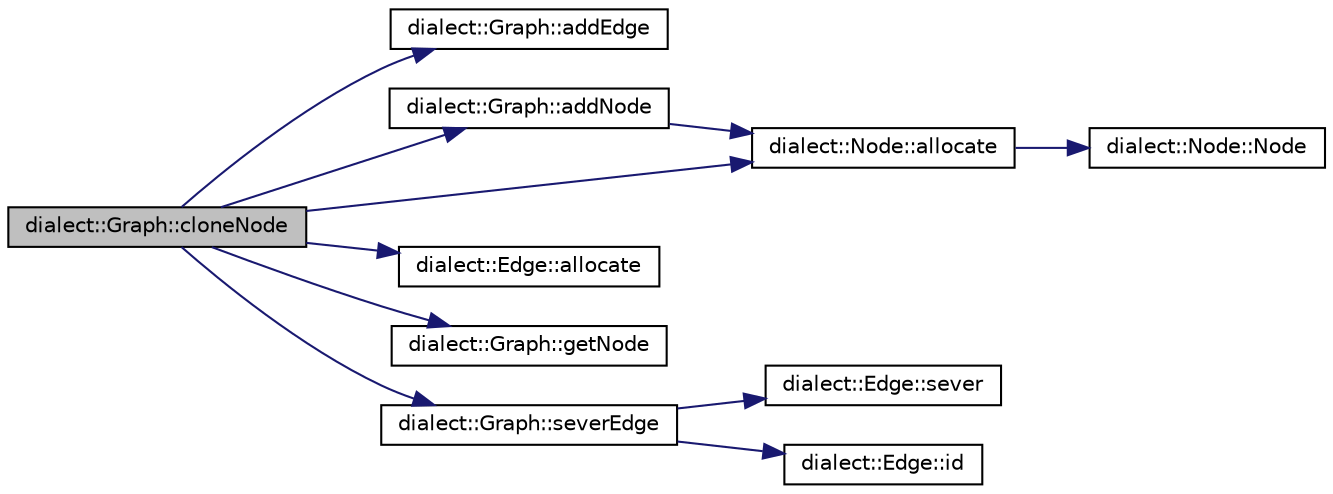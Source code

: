 digraph "dialect::Graph::cloneNode"
{
  edge [fontname="Helvetica",fontsize="10",labelfontname="Helvetica",labelfontsize="10"];
  node [fontname="Helvetica",fontsize="10",shape=record];
  rankdir="LR";
  Node62 [label="dialect::Graph::cloneNode",height=0.2,width=0.4,color="black", fillcolor="grey75", style="filled", fontcolor="black"];
  Node62 -> Node63 [color="midnightblue",fontsize="10",style="solid",fontname="Helvetica"];
  Node63 [label="dialect::Graph::addEdge",height=0.2,width=0.4,color="black", fillcolor="white", style="filled",URL="$classdialect_1_1Graph.html#a2793fc06c3a07f1a187a186527f36213",tooltip="Add an Edge to this Graph. "];
  Node62 -> Node64 [color="midnightblue",fontsize="10",style="solid",fontname="Helvetica"];
  Node64 [label="dialect::Graph::addNode",height=0.2,width=0.4,color="black", fillcolor="white", style="filled",URL="$classdialect_1_1Graph.html#ac4f60ee524a01495405b429e9206b013",tooltip="Add a new Node to this Graph. "];
  Node64 -> Node65 [color="midnightblue",fontsize="10",style="solid",fontname="Helvetica"];
  Node65 [label="dialect::Node::allocate",height=0.2,width=0.4,color="black", fillcolor="white", style="filled",URL="$classdialect_1_1Node.html#a933bc8b61c4b40f58c4ebddf1f208a30",tooltip="Factory function, to get a shared pointer to a Node allocated on the heap. We make the constructors p..."];
  Node65 -> Node66 [color="midnightblue",fontsize="10",style="solid",fontname="Helvetica"];
  Node66 [label="dialect::Node::Node",height=0.2,width=0.4,color="black", fillcolor="white", style="filled",URL="$classdialect_1_1Node.html#ad8f6657c4b7c7002a414fb9b1c2744f8",tooltip="Default constructor. "];
  Node62 -> Node65 [color="midnightblue",fontsize="10",style="solid",fontname="Helvetica"];
  Node62 -> Node67 [color="midnightblue",fontsize="10",style="solid",fontname="Helvetica"];
  Node67 [label="dialect::Edge::allocate",height=0.2,width=0.4,color="black", fillcolor="white", style="filled",URL="$classdialect_1_1Edge.html#a931e11b40e756c1c0c4cc84d64595182",tooltip="Factory function. "];
  Node62 -> Node68 [color="midnightblue",fontsize="10",style="solid",fontname="Helvetica"];
  Node68 [label="dialect::Graph::getNode",height=0.2,width=0.4,color="black", fillcolor="white", style="filled",URL="$classdialect_1_1Graph.html#a0adf4a0dc63a42b8196f3864d1d31e04",tooltip="Look up a Node by ID. "];
  Node62 -> Node69 [color="midnightblue",fontsize="10",style="solid",fontname="Helvetica"];
  Node69 [label="dialect::Graph::severEdge",height=0.2,width=0.4,color="black", fillcolor="white", style="filled",URL="$classdialect_1_1Graph.html#a86f8762c5ddfdad4c934285da5bd4933",tooltip="Sever an Edge in this Graph. "];
  Node69 -> Node70 [color="midnightblue",fontsize="10",style="solid",fontname="Helvetica"];
  Node70 [label="dialect::Edge::sever",height=0.2,width=0.4,color="black", fillcolor="white", style="filled",URL="$classdialect_1_1Edge.html#a04fbe3f536a380fc6d70bcb09728ca08",tooltip="\"Sever\" this Edge, i.e. remove it from the Nodes to which it is attached. "];
  Node69 -> Node71 [color="midnightblue",fontsize="10",style="solid",fontname="Helvetica"];
  Node71 [label="dialect::Edge::id",height=0.2,width=0.4,color="black", fillcolor="white", style="filled",URL="$classdialect_1_1Edge.html#ab3e603f70b854af7f69b12bcb7a06de4",tooltip="Access the unique ID of this instance. "];
}
